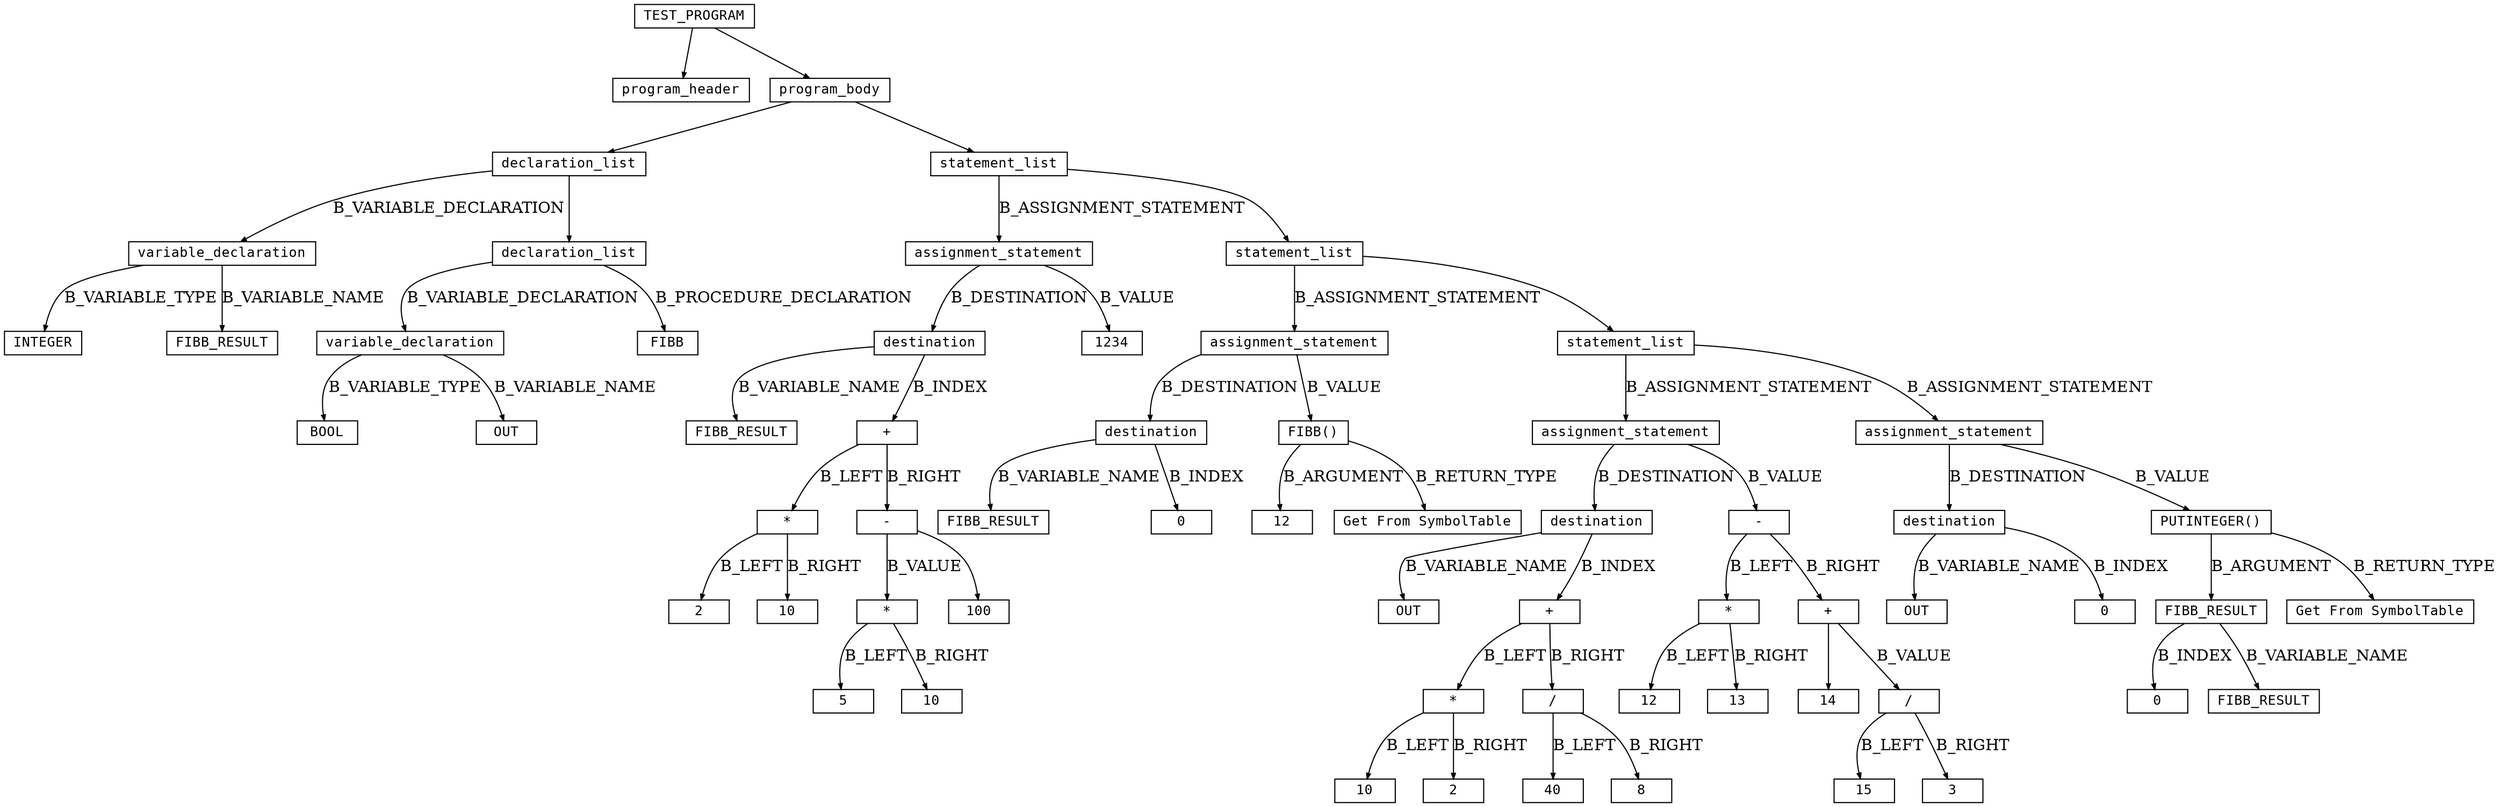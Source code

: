 digraph parsetree {
  node [shape=box, fontsize=12, fontname="Courier", height=.1];
  ranksep=.6;
  edge [arrowsize=.5]
  node1 [label="TEST_PROGRAM"]
  node2 [label="program_header"]
  node1 -> node2 [ label= "" ];
  node3 [label="program_body"]
  node1 -> node3 [ label= "" ];
  node4 [label="declaration_list"]
  node3 -> node4 [ label= "" ];
  node5 [label="statement_list"]
  node3 -> node5 [ label= "" ];
  node6 [label="variable_declaration"]
  node4 -> node6 [ label= "B_VARIABLE_DECLARATION" ];
  node7 [label="declaration_list"]
  node4 -> node7 [ label= "" ];
  node8 [label="assignment_statement"]
  node5 -> node8 [ label= "B_ASSIGNMENT_STATEMENT" ];
  node9 [label="statement_list"]
  node5 -> node9 [ label= "" ];
  node10 [label="INTEGER"]
  node6 -> node10 [ label= "B_VARIABLE_TYPE" ];
  node11 [label="FIBB_RESULT"]
  node6 -> node11 [ label= "B_VARIABLE_NAME" ];
  node12 [label="variable_declaration"]
  node7 -> node12 [ label= "B_VARIABLE_DECLARATION" ];
  node13 [label="FIBB"]
  node7 -> node13 [ label= "B_PROCEDURE_DECLARATION" ];
  node14 [label="destination"]
  node8 -> node14 [ label= "B_DESTINATION" ];
  node15 [label="1234"]
  node8 -> node15 [ label= "B_VALUE" ];
  node16 [label="assignment_statement"]
  node9 -> node16 [ label= "B_ASSIGNMENT_STATEMENT" ];
  node17 [label="statement_list"]
  node9 -> node17 [ label= "" ];
  node18 [label="BOOL"]
  node12 -> node18 [ label= "B_VARIABLE_TYPE" ];
  node19 [label="OUT"]
  node12 -> node19 [ label= "B_VARIABLE_NAME" ];
  node20 [label="FIBB_RESULT"]
  node14 -> node20 [ label= "B_VARIABLE_NAME" ];
  node21 [label="+"]
  node14 -> node21 [ label= "B_INDEX" ];
  node22 [label="destination"]
  node16 -> node22 [ label= "B_DESTINATION" ];
  node23 [label="FIBB()"]
  node16 -> node23 [ label= "B_VALUE" ];
  node24 [label="assignment_statement"]
  node17 -> node24 [ label= "B_ASSIGNMENT_STATEMENT" ];
  node25 [label="assignment_statement"]
  node17 -> node25 [ label= "B_ASSIGNMENT_STATEMENT" ];
  node26 [label="*"]
  node21 -> node26 [ label= "B_LEFT" ];
  node27 [label="-"]
  node21 -> node27 [ label= "B_RIGHT" ];
  node28 [label="FIBB_RESULT"]
  node22 -> node28 [ label= "B_VARIABLE_NAME" ];
  node29 [label="0"]
  node22 -> node29 [ label= "B_INDEX" ];
  node30 [label="12"]
  node23 -> node30 [ label= "B_ARGUMENT" ];
  node31 [label="Get From SymbolTable"]
  node23 -> node31 [ label= "B_RETURN_TYPE" ];
  node32 [label="destination"]
  node24 -> node32 [ label= "B_DESTINATION" ];
  node33 [label="-"]
  node24 -> node33 [ label= "B_VALUE" ];
  node34 [label="destination"]
  node25 -> node34 [ label= "B_DESTINATION" ];
  node35 [label="PUTINTEGER()"]
  node25 -> node35 [ label= "B_VALUE" ];
  node36 [label="2"]
  node26 -> node36 [ label= "B_LEFT" ];
  node37 [label="10"]
  node26 -> node37 [ label= "B_RIGHT" ];
  node38 [label="*"]
  node27 -> node38 [ label= "B_VALUE" ];
  node39 [label="100"]
  node27 -> node39 [ label= "" ];
  node40 [label="OUT"]
  node32 -> node40 [ label= "B_VARIABLE_NAME" ];
  node41 [label="+"]
  node32 -> node41 [ label= "B_INDEX" ];
  node42 [label="*"]
  node33 -> node42 [ label= "B_LEFT" ];
  node43 [label="+"]
  node33 -> node43 [ label= "B_RIGHT" ];
  node44 [label="OUT"]
  node34 -> node44 [ label= "B_VARIABLE_NAME" ];
  node45 [label="0"]
  node34 -> node45 [ label= "B_INDEX" ];
  node46 [label="FIBB_RESULT"]
  node35 -> node46 [ label= "B_ARGUMENT" ];
  node47 [label="Get From SymbolTable"]
  node35 -> node47 [ label= "B_RETURN_TYPE" ];
  node48 [label="5"]
  node38 -> node48 [ label= "B_LEFT" ];
  node49 [label="10"]
  node38 -> node49 [ label= "B_RIGHT" ];
  node50 [label="*"]
  node41 -> node50 [ label= "B_LEFT" ];
  node51 [label="/"]
  node41 -> node51 [ label= "B_RIGHT" ];
  node52 [label="12"]
  node42 -> node52 [ label= "B_LEFT" ];
  node53 [label="13"]
  node42 -> node53 [ label= "B_RIGHT" ];
  node54 [label="14"]
  node43 -> node54 [ label= "" ];
  node55 [label="/"]
  node43 -> node55 [ label= "B_VALUE" ];
  node56 [label="0"]
  node46 -> node56 [ label= "B_INDEX" ];
  node57 [label="FIBB_RESULT"]
  node46 -> node57 [ label= "B_VARIABLE_NAME" ];
  node58 [label="10"]
  node50 -> node58 [ label= "B_LEFT" ];
  node59 [label="2"]
  node50 -> node59 [ label= "B_RIGHT" ];
  node60 [label="40"]
  node51 -> node60 [ label= "B_LEFT" ];
  node61 [label="8"]
  node51 -> node61 [ label= "B_RIGHT" ];
  node62 [label="15"]
  node55 -> node62 [ label= "B_LEFT" ];
  node63 [label="3"]
  node55 -> node63 [ label= "B_RIGHT" ];
}
